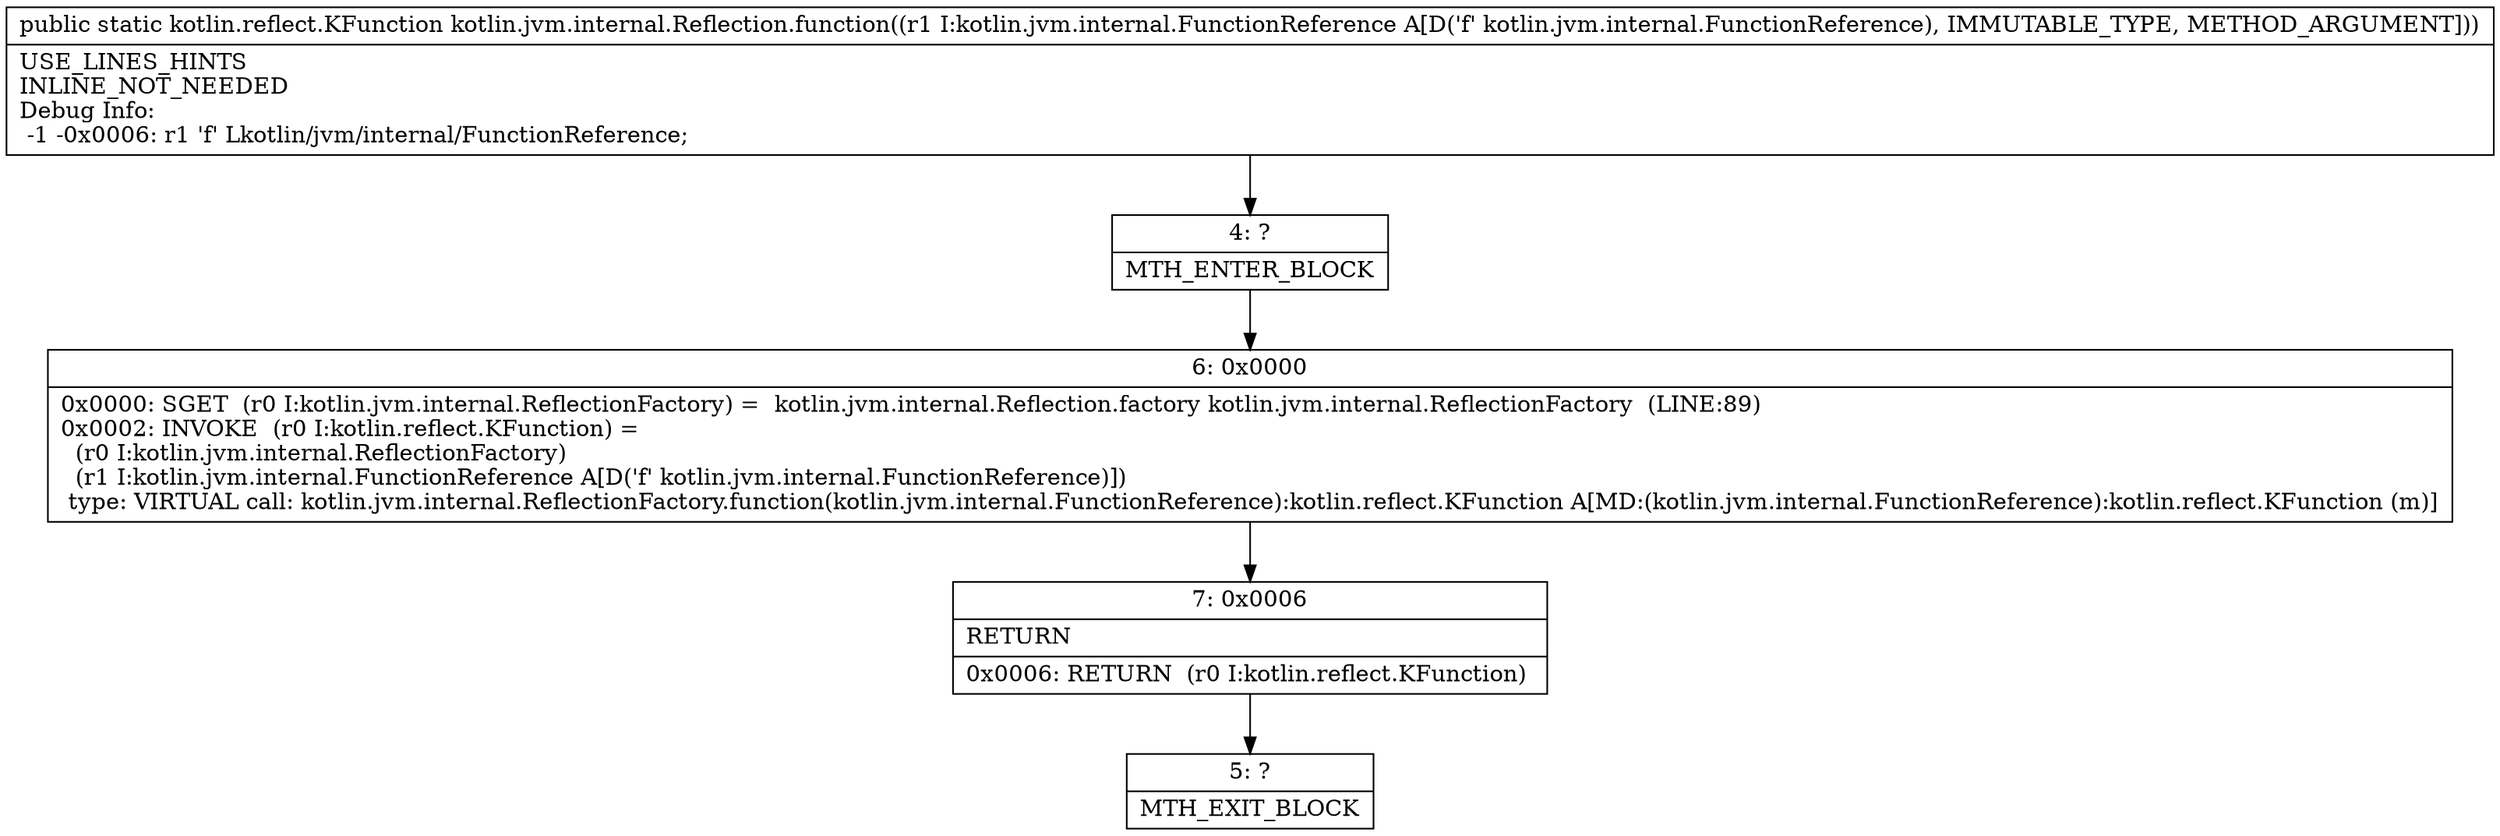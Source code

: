 digraph "CFG forkotlin.jvm.internal.Reflection.function(Lkotlin\/jvm\/internal\/FunctionReference;)Lkotlin\/reflect\/KFunction;" {
Node_4 [shape=record,label="{4\:\ ?|MTH_ENTER_BLOCK\l}"];
Node_6 [shape=record,label="{6\:\ 0x0000|0x0000: SGET  (r0 I:kotlin.jvm.internal.ReflectionFactory) =  kotlin.jvm.internal.Reflection.factory kotlin.jvm.internal.ReflectionFactory  (LINE:89)\l0x0002: INVOKE  (r0 I:kotlin.reflect.KFunction) = \l  (r0 I:kotlin.jvm.internal.ReflectionFactory)\l  (r1 I:kotlin.jvm.internal.FunctionReference A[D('f' kotlin.jvm.internal.FunctionReference)])\l type: VIRTUAL call: kotlin.jvm.internal.ReflectionFactory.function(kotlin.jvm.internal.FunctionReference):kotlin.reflect.KFunction A[MD:(kotlin.jvm.internal.FunctionReference):kotlin.reflect.KFunction (m)]\l}"];
Node_7 [shape=record,label="{7\:\ 0x0006|RETURN\l|0x0006: RETURN  (r0 I:kotlin.reflect.KFunction) \l}"];
Node_5 [shape=record,label="{5\:\ ?|MTH_EXIT_BLOCK\l}"];
MethodNode[shape=record,label="{public static kotlin.reflect.KFunction kotlin.jvm.internal.Reflection.function((r1 I:kotlin.jvm.internal.FunctionReference A[D('f' kotlin.jvm.internal.FunctionReference), IMMUTABLE_TYPE, METHOD_ARGUMENT]))  | USE_LINES_HINTS\lINLINE_NOT_NEEDED\lDebug Info:\l  \-1 \-0x0006: r1 'f' Lkotlin\/jvm\/internal\/FunctionReference;\l}"];
MethodNode -> Node_4;Node_4 -> Node_6;
Node_6 -> Node_7;
Node_7 -> Node_5;
}


